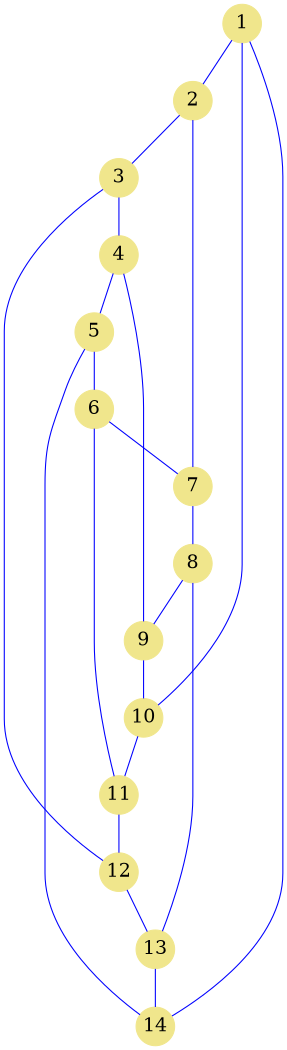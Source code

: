graph "graph.dot" {

   size="6.0,7.0";

node [shape=circle,fixedsize=true,style=filled,
      color="khaki",fontcolor="black",fontsize=18];

   1  [label="1", pos="0.862858,0.846928"];
   2  [label="2", pos="0.676398,0.970010"];
   3  [label="3", pos="0.454999,1.000000"];
   4  [label="4", pos="0.242514,0.930959"];
   5  [label="5", pos="0.081027,0.776562"];
   6  [label="6", pos="0.002522,0.567388"];
   7  [label="7", pos="0.022550,0.344867"];
   8  [label="8", pos="0.137142,0.153072"];
   9  [label="9", pos="0.323602,0.029990"];
  10  [label="10", pos="0.545001,0.000000"];
  11  [label="11", pos="0.757486,0.069041"];
  12  [label="12", pos="0.918973,0.223438"];
  13  [label="13", pos="0.997478,0.432612"];
  14  [label="14", pos="0.500000,0.500000"];

edge [color="blue"];

   1  --   2;
   1  --  14;
   1  --  10;
   2  --   3;
   2  --   7;
   3  --   4;
   3  --  12;
   4  --   5;
   4  --   9;
   5  --   6;
   5  --  14;
   6  --   7;
   6  --  11;
   7  --   8;
   8  --   9;
   8  --  13;
   9  --  10;
  10  --  11;
  11  --  12;
  12  --  13;
  13  --  14;

}

